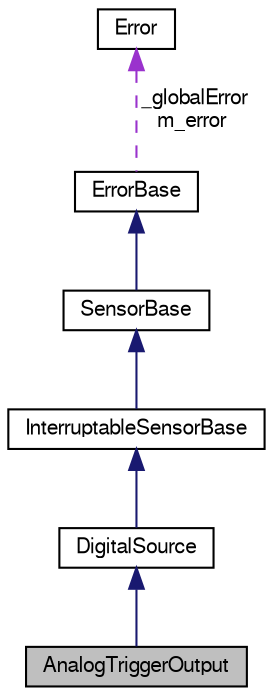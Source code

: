 digraph "AnalogTriggerOutput"
{
  bgcolor="transparent";
  edge [fontname="FreeSans",fontsize="10",labelfontname="FreeSans",labelfontsize="10"];
  node [fontname="FreeSans",fontsize="10",shape=record];
  Node1 [label="AnalogTriggerOutput",height=0.2,width=0.4,color="black", fillcolor="grey75", style="filled" fontcolor="black"];
  Node2 -> Node1 [dir="back",color="midnightblue",fontsize="10",style="solid",fontname="FreeSans"];
  Node2 [label="DigitalSource",height=0.2,width=0.4,color="black",URL="$class_digital_source.html"];
  Node3 -> Node2 [dir="back",color="midnightblue",fontsize="10",style="solid",fontname="FreeSans"];
  Node3 [label="InterruptableSensorBase",height=0.2,width=0.4,color="black",URL="$class_interruptable_sensor_base.html"];
  Node4 -> Node3 [dir="back",color="midnightblue",fontsize="10",style="solid",fontname="FreeSans"];
  Node4 [label="SensorBase",height=0.2,width=0.4,color="black",URL="$class_sensor_base.html"];
  Node5 -> Node4 [dir="back",color="midnightblue",fontsize="10",style="solid",fontname="FreeSans"];
  Node5 [label="ErrorBase",height=0.2,width=0.4,color="black",URL="$class_error_base.html"];
  Node6 -> Node5 [dir="back",color="darkorchid3",fontsize="10",style="dashed",label=" _globalError\nm_error" ,fontname="FreeSans"];
  Node6 [label="Error",height=0.2,width=0.4,color="black",URL="$class_error.html"];
}
